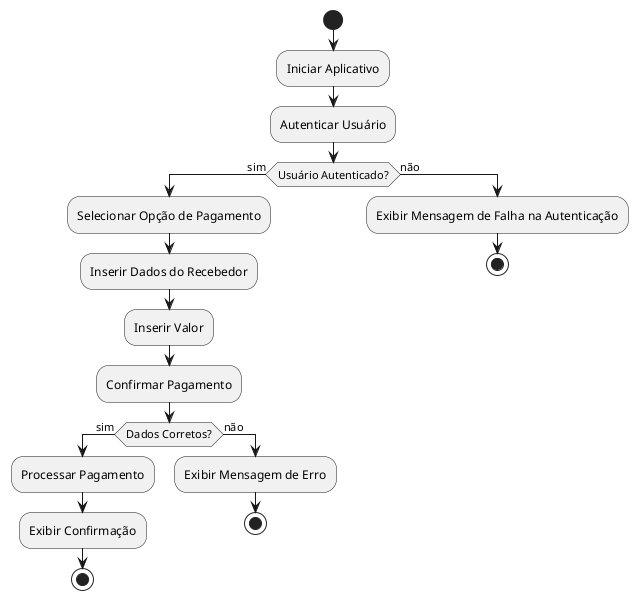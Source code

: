 @startuml
start
:Iniciar Aplicativo;
:Autenticar Usuário;
if (Usuário Autenticado?) then (sim)
  :Selecionar Opção de Pagamento;
  :Inserir Dados do Recebedor;
  :Inserir Valor;
  :Confirmar Pagamento;
  if (Dados Corretos?) then (sim)
    :Processar Pagamento;
    :Exibir Confirmação;
    stop
  else (não)
    :Exibir Mensagem de Erro;
    stop
  endif
else (não)
  :Exibir Mensagem de Falha na Autenticação;
  stop
endif
@enduml
